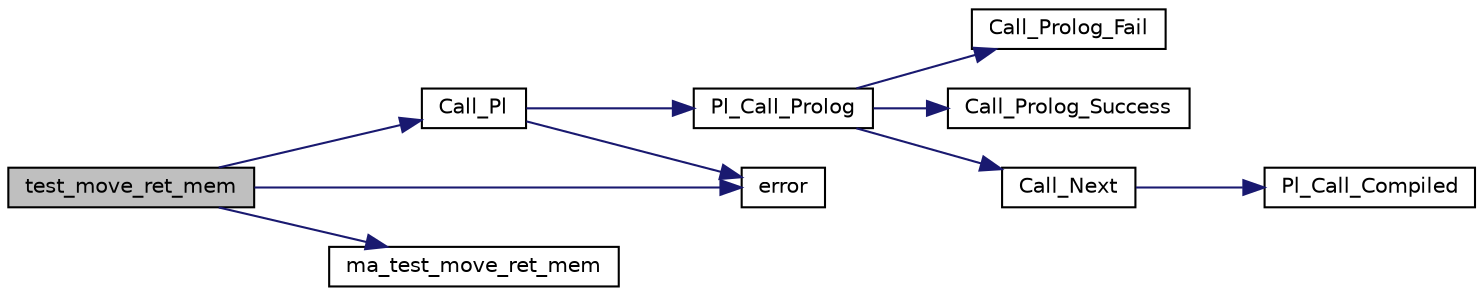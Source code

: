 digraph "test_move_ret_mem"
{
  edge [fontname="Helvetica",fontsize="10",labelfontname="Helvetica",labelfontsize="10"];
  node [fontname="Helvetica",fontsize="10",shape=record];
  rankdir="LR";
  Node1 [label="test_move_ret_mem",height=0.2,width=0.4,color="black", fillcolor="grey75", style="filled", fontcolor="black"];
  Node1 -> Node2 [color="midnightblue",fontsize="10",style="solid",fontname="Helvetica"];
  Node2 [label="Call_Pl",height=0.2,width=0.4,color="black", fillcolor="white", style="filled",URL="$chkma_8c.html#a76794c8328cf0a40fb30d8e2167b03ba"];
  Node2 -> Node3 [color="midnightblue",fontsize="10",style="solid",fontname="Helvetica"];
  Node3 [label="Pl_Call_Prolog",height=0.2,width=0.4,color="black", fillcolor="white", style="filled",URL="$engine_8c.html#a837196745e0fb6af03ee5e5d062e1087"];
  Node3 -> Node4 [color="midnightblue",fontsize="10",style="solid",fontname="Helvetica"];
  Node4 [label="Call_Prolog_Fail",height=0.2,width=0.4,color="black", fillcolor="white", style="filled",URL="$engine_8c.html#accfe7947a971f240bf7b8b2bedc59e29"];
  Node3 -> Node5 [color="midnightblue",fontsize="10",style="solid",fontname="Helvetica"];
  Node5 [label="Call_Prolog_Success",height=0.2,width=0.4,color="black", fillcolor="white", style="filled",URL="$engine_8c.html#ae7d5f8d0ac490ede3fcb48af7cceec55"];
  Node3 -> Node6 [color="midnightblue",fontsize="10",style="solid",fontname="Helvetica"];
  Node6 [label="Call_Next",height=0.2,width=0.4,color="black", fillcolor="white", style="filled",URL="$engine_8c.html#a5f34f0c2b928a4bfe7057ced6cd446c8"];
  Node6 -> Node7 [color="midnightblue",fontsize="10",style="solid",fontname="Helvetica"];
  Node7 [label="Pl_Call_Compiled",height=0.2,width=0.4,color="black", fillcolor="white", style="filled",URL="$engine_8c.html#a598600283dd767c2b3d11e798384023c"];
  Node2 -> Node8 [color="midnightblue",fontsize="10",style="solid",fontname="Helvetica"];
  Node8 [label="error",height=0.2,width=0.4,color="black", fillcolor="white", style="filled",URL="$chkma_8c.html#a518288848eb2471573b6581060452931"];
  Node1 -> Node9 [color="midnightblue",fontsize="10",style="solid",fontname="Helvetica"];
  Node9 [label="ma_test_move_ret_mem",height=0.2,width=0.4,color="black", fillcolor="white", style="filled",URL="$chkma_8c.html#a6d30c15cbcbe4777774b387de1766938"];
  Node1 -> Node8 [color="midnightblue",fontsize="10",style="solid",fontname="Helvetica"];
}
